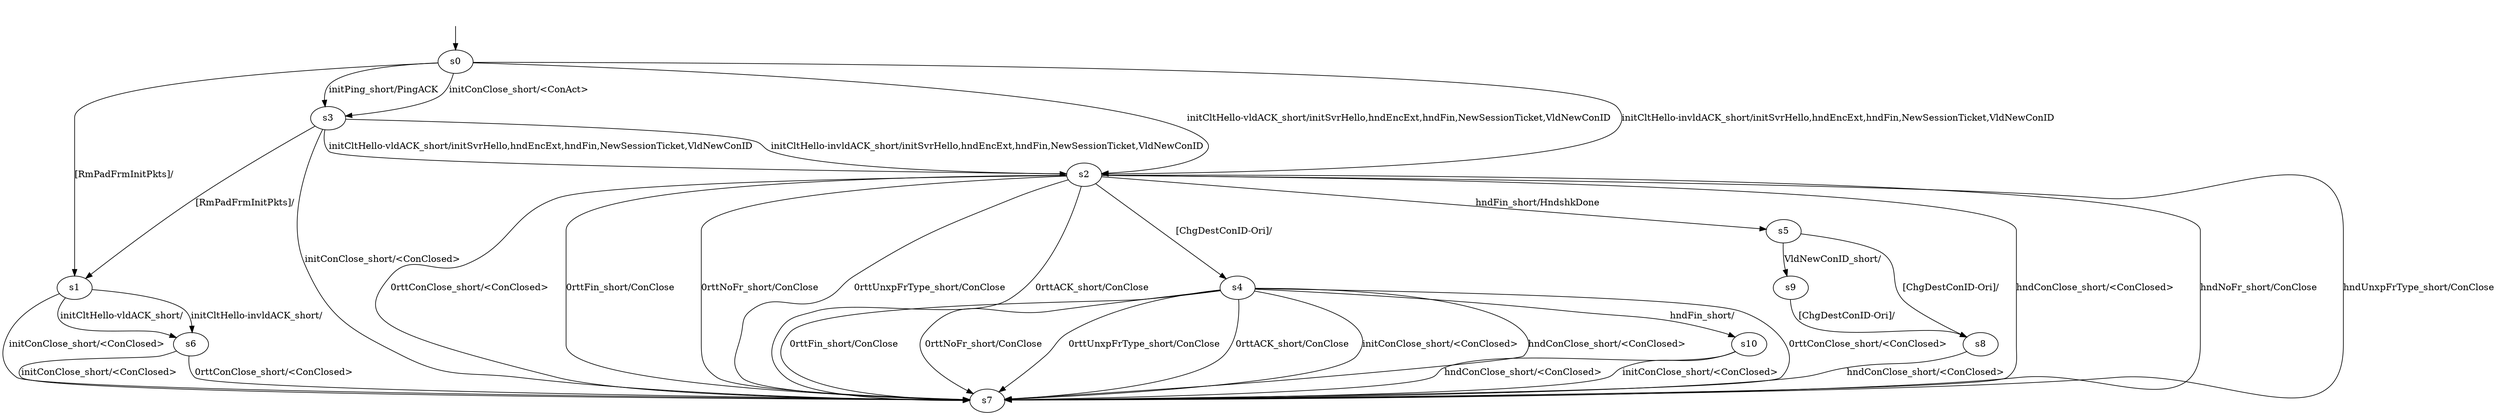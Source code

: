 digraph "../results/quiclyModels/quicly-PSK-s-0/learnedModel" {
s0 [label=s0];
s1 [label=s1];
s2 [label=s2];
s3 [label=s3];
s4 [label=s4];
s5 [label=s5];
s6 [label=s6];
s7 [label=s7];
s8 [label=s8];
s9 [label=s9];
s10 [label=s10];
s0 -> s3  [label="initPing_short/PingACK "];
s0 -> s3  [label="initConClose_short/<ConAct> "];
s0 -> s2  [label="initCltHello-vldACK_short/initSvrHello,hndEncExt,hndFin,NewSessionTicket,VldNewConID "];
s0 -> s2  [label="initCltHello-invldACK_short/initSvrHello,hndEncExt,hndFin,NewSessionTicket,VldNewConID "];
s0 -> s1  [label="[RmPadFrmInitPkts]/ "];
s1 -> s7  [label="initConClose_short/<ConClosed> "];
s1 -> s6  [label="initCltHello-vldACK_short/ "];
s1 -> s6  [label="initCltHello-invldACK_short/ "];
s2 -> s5  [label="hndFin_short/HndshkDone "];
s2 -> s7  [label="hndConClose_short/<ConClosed> "];
s2 -> s7  [label="hndNoFr_short/ConClose "];
s2 -> s7  [label="hndUnxpFrType_short/ConClose "];
s2 -> s7  [label="0rttConClose_short/<ConClosed> "];
s2 -> s7  [label="0rttFin_short/ConClose "];
s2 -> s7  [label="0rttNoFr_short/ConClose "];
s2 -> s7  [label="0rttUnxpFrType_short/ConClose "];
s2 -> s7  [label="0rttACK_short/ConClose "];
s2 -> s4  [label="[ChgDestConID-Ori]/ "];
s3 -> s7  [label="initConClose_short/<ConClosed> "];
s3 -> s2  [label="initCltHello-vldACK_short/initSvrHello,hndEncExt,hndFin,NewSessionTicket,VldNewConID "];
s3 -> s2  [label="initCltHello-invldACK_short/initSvrHello,hndEncExt,hndFin,NewSessionTicket,VldNewConID "];
s3 -> s1  [label="[RmPadFrmInitPkts]/ "];
s4 -> s7  [label="initConClose_short/<ConClosed> "];
s4 -> s10  [label="hndFin_short/ "];
s4 -> s7  [label="hndConClose_short/<ConClosed> "];
s4 -> s7  [label="0rttConClose_short/<ConClosed> "];
s4 -> s7  [label="0rttFin_short/ConClose "];
s4 -> s7  [label="0rttNoFr_short/ConClose "];
s4 -> s7  [label="0rttUnxpFrType_short/ConClose "];
s4 -> s7  [label="0rttACK_short/ConClose "];
s5 -> s9  [label="VldNewConID_short/ "];
s5 -> s8  [label="[ChgDestConID-Ori]/ "];
s6 -> s7  [label="initConClose_short/<ConClosed> "];
s6 -> s7  [label="0rttConClose_short/<ConClosed> "];
s8 -> s7  [label="hndConClose_short/<ConClosed> "];
s9 -> s8  [label="[ChgDestConID-Ori]/ "];
s10 -> s7  [label="initConClose_short/<ConClosed> "];
s10 -> s7  [label="hndConClose_short/<ConClosed> "];
__start0 [label="", shape=none];
__start0 -> s0  [label=""];
}
